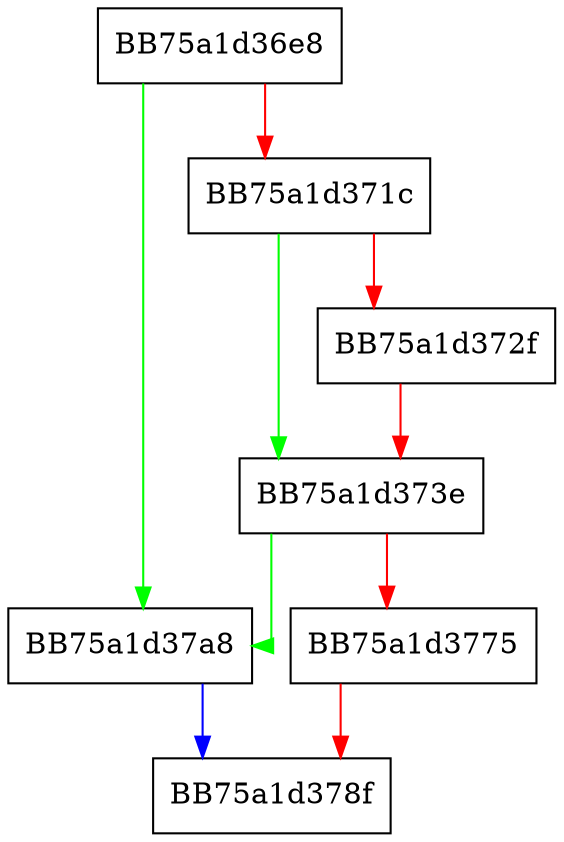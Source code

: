 digraph pushIfStmtTree {
  node [shape="box"];
  graph [splines=ortho];
  BB75a1d36e8 -> BB75a1d37a8 [color="green"];
  BB75a1d36e8 -> BB75a1d371c [color="red"];
  BB75a1d371c -> BB75a1d373e [color="green"];
  BB75a1d371c -> BB75a1d372f [color="red"];
  BB75a1d372f -> BB75a1d373e [color="red"];
  BB75a1d373e -> BB75a1d37a8 [color="green"];
  BB75a1d373e -> BB75a1d3775 [color="red"];
  BB75a1d3775 -> BB75a1d378f [color="red"];
  BB75a1d37a8 -> BB75a1d378f [color="blue"];
}